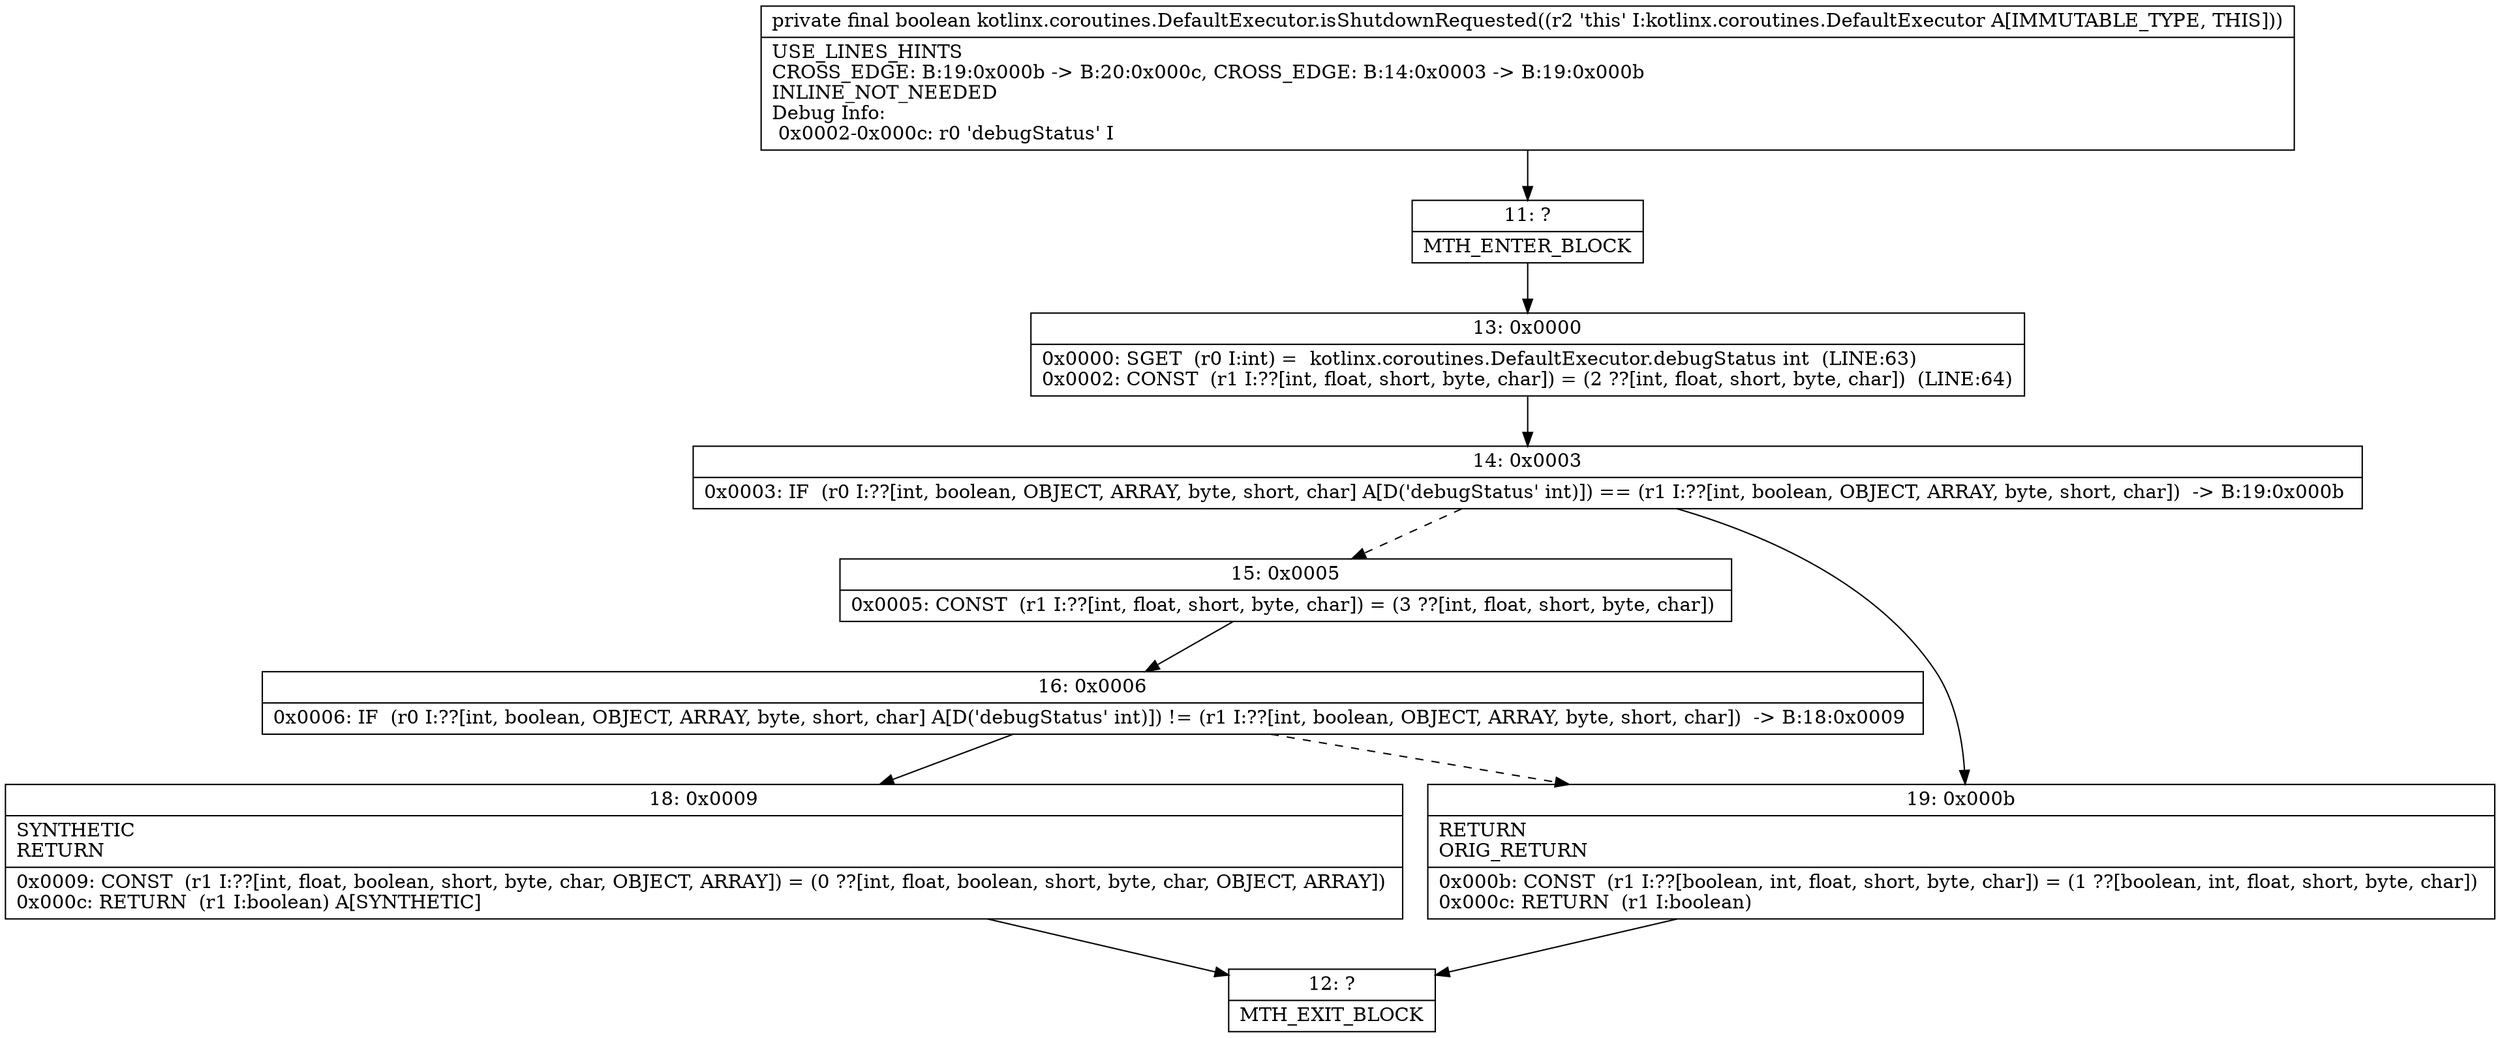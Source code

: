 digraph "CFG forkotlinx.coroutines.DefaultExecutor.isShutdownRequested()Z" {
Node_11 [shape=record,label="{11\:\ ?|MTH_ENTER_BLOCK\l}"];
Node_13 [shape=record,label="{13\:\ 0x0000|0x0000: SGET  (r0 I:int) =  kotlinx.coroutines.DefaultExecutor.debugStatus int  (LINE:63)\l0x0002: CONST  (r1 I:??[int, float, short, byte, char]) = (2 ??[int, float, short, byte, char])  (LINE:64)\l}"];
Node_14 [shape=record,label="{14\:\ 0x0003|0x0003: IF  (r0 I:??[int, boolean, OBJECT, ARRAY, byte, short, char] A[D('debugStatus' int)]) == (r1 I:??[int, boolean, OBJECT, ARRAY, byte, short, char])  \-\> B:19:0x000b \l}"];
Node_15 [shape=record,label="{15\:\ 0x0005|0x0005: CONST  (r1 I:??[int, float, short, byte, char]) = (3 ??[int, float, short, byte, char]) \l}"];
Node_16 [shape=record,label="{16\:\ 0x0006|0x0006: IF  (r0 I:??[int, boolean, OBJECT, ARRAY, byte, short, char] A[D('debugStatus' int)]) != (r1 I:??[int, boolean, OBJECT, ARRAY, byte, short, char])  \-\> B:18:0x0009 \l}"];
Node_18 [shape=record,label="{18\:\ 0x0009|SYNTHETIC\lRETURN\l|0x0009: CONST  (r1 I:??[int, float, boolean, short, byte, char, OBJECT, ARRAY]) = (0 ??[int, float, boolean, short, byte, char, OBJECT, ARRAY]) \l0x000c: RETURN  (r1 I:boolean) A[SYNTHETIC]\l}"];
Node_12 [shape=record,label="{12\:\ ?|MTH_EXIT_BLOCK\l}"];
Node_19 [shape=record,label="{19\:\ 0x000b|RETURN\lORIG_RETURN\l|0x000b: CONST  (r1 I:??[boolean, int, float, short, byte, char]) = (1 ??[boolean, int, float, short, byte, char]) \l0x000c: RETURN  (r1 I:boolean) \l}"];
MethodNode[shape=record,label="{private final boolean kotlinx.coroutines.DefaultExecutor.isShutdownRequested((r2 'this' I:kotlinx.coroutines.DefaultExecutor A[IMMUTABLE_TYPE, THIS]))  | USE_LINES_HINTS\lCROSS_EDGE: B:19:0x000b \-\> B:20:0x000c, CROSS_EDGE: B:14:0x0003 \-\> B:19:0x000b\lINLINE_NOT_NEEDED\lDebug Info:\l  0x0002\-0x000c: r0 'debugStatus' I\l}"];
MethodNode -> Node_11;Node_11 -> Node_13;
Node_13 -> Node_14;
Node_14 -> Node_15[style=dashed];
Node_14 -> Node_19;
Node_15 -> Node_16;
Node_16 -> Node_18;
Node_16 -> Node_19[style=dashed];
Node_18 -> Node_12;
Node_19 -> Node_12;
}

